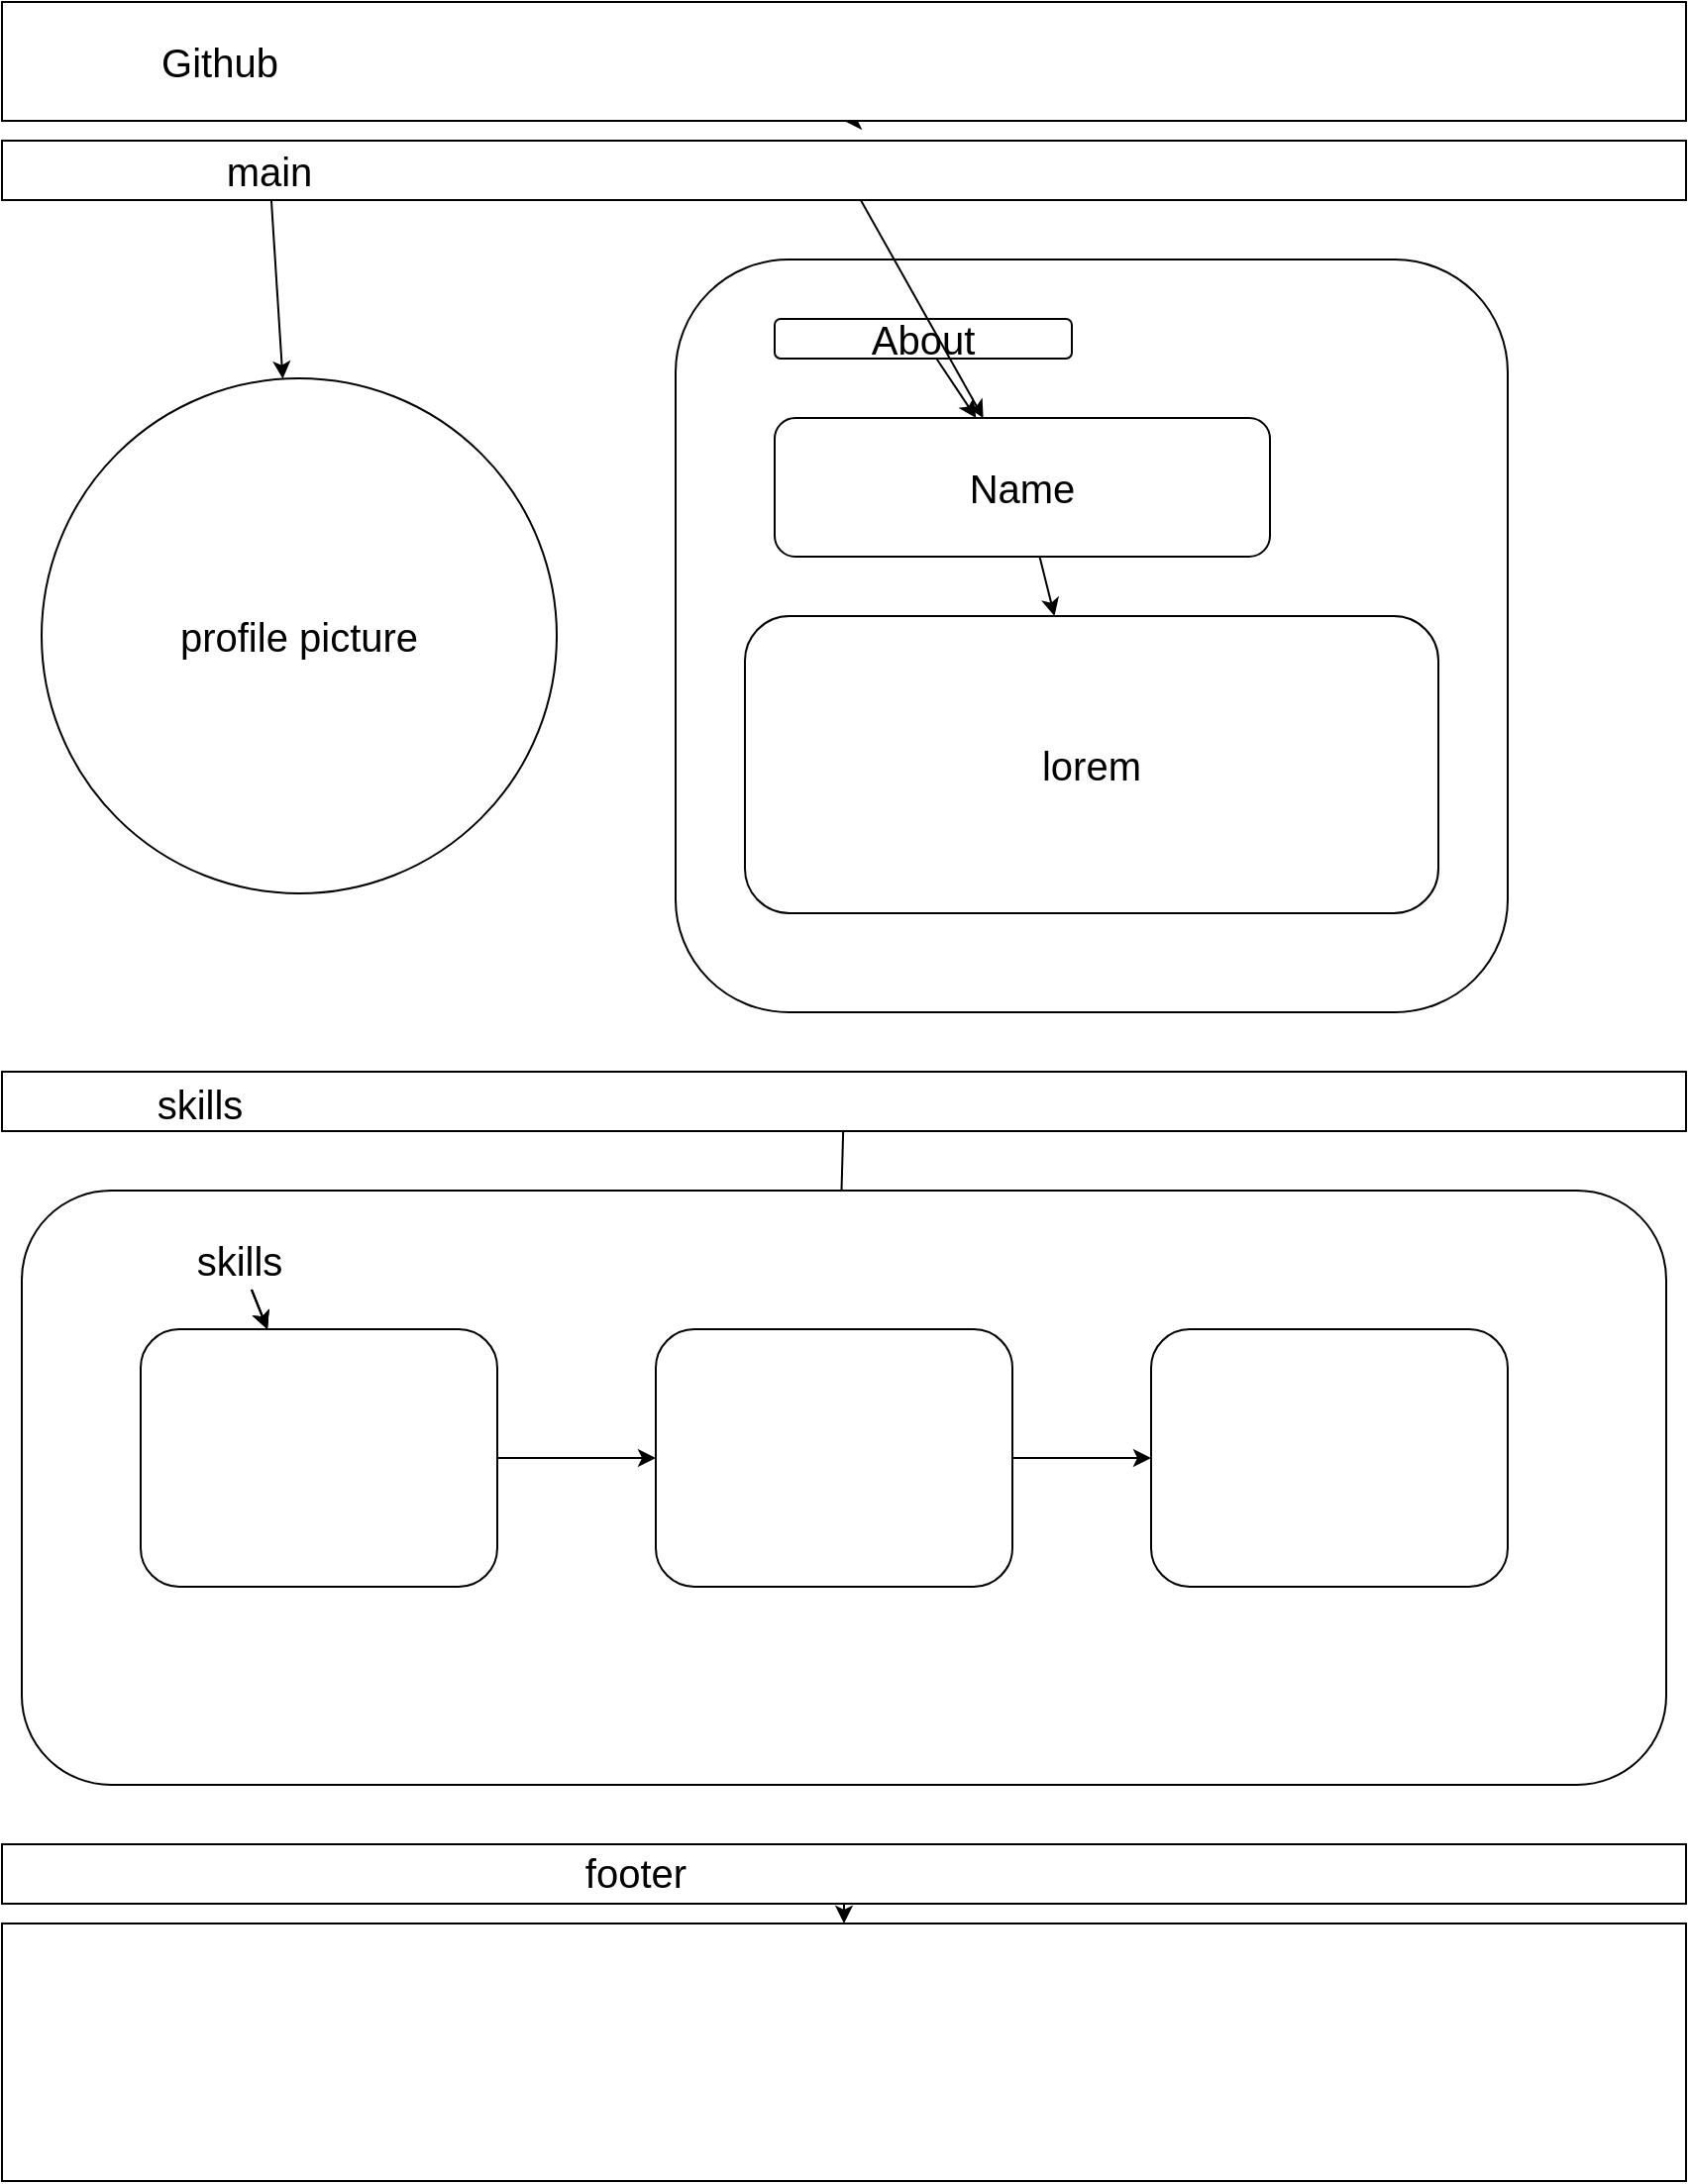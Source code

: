 <mxfile>
    <diagram id="7b3uRtiKCs_kJtsZ3370" name="Page-1">
        <mxGraphModel dx="996" dy="717" grid="1" gridSize="10" guides="1" tooltips="1" connect="1" arrows="1" fold="1" page="1" pageScale="1" pageWidth="850" pageHeight="1100" math="0" shadow="0">
            <root>
                <mxCell id="0"/>
                <mxCell id="1" parent="0"/>
                <mxCell id="42" value="" style="edgeStyle=none;html=1;fontSize=20;" edge="1" parent="1" source="4" target="23">
                    <mxGeometry relative="1" as="geometry"/>
                </mxCell>
                <mxCell id="4" value="" style="rounded=0;whiteSpace=wrap;html=1;" vertex="1" parent="1">
                    <mxGeometry y="540" width="850" height="30" as="geometry"/>
                </mxCell>
                <mxCell id="6" style="edgeStyle=none;html=1;fontSize=31;" edge="1" parent="1">
                    <mxGeometry relative="1" as="geometry">
                        <mxPoint x="425" y="60" as="targetPoint"/>
                        <mxPoint x="430" y="60" as="sourcePoint"/>
                    </mxGeometry>
                </mxCell>
                <mxCell id="2" value="" style="rounded=0;whiteSpace=wrap;html=1;" vertex="1" parent="1">
                    <mxGeometry width="850" height="60" as="geometry"/>
                </mxCell>
                <UserObject label="&lt;font style=&quot;font-size: 20px;&quot;&gt;Github&lt;/font&gt;" placeholders="1" name="Variable" id="5">
                    <mxCell style="text;html=1;strokeColor=none;fillColor=none;align=center;verticalAlign=middle;whiteSpace=wrap;overflow=hidden;" vertex="1" parent="1">
                        <mxGeometry x="40" y="6.25" width="140" height="47.5" as="geometry"/>
                    </mxCell>
                </UserObject>
                <mxCell id="7" value="profile picture" style="ellipse;whiteSpace=wrap;html=1;aspect=fixed;fontSize=20;" vertex="1" parent="1">
                    <mxGeometry x="20" y="190" width="260" height="260" as="geometry"/>
                </mxCell>
                <mxCell id="20" value="" style="rounded=1;whiteSpace=wrap;html=1;fontSize=20;" vertex="1" parent="1">
                    <mxGeometry x="10" y="600" width="830" height="300" as="geometry"/>
                </mxCell>
                <mxCell id="27" value="" style="edgeStyle=none;html=1;fontSize=20;" edge="1" parent="1" source="21" target="23">
                    <mxGeometry relative="1" as="geometry"/>
                </mxCell>
                <mxCell id="21" value="" style="rounded=1;whiteSpace=wrap;html=1;fontSize=20;" vertex="1" parent="1">
                    <mxGeometry x="70" y="670" width="180" height="130" as="geometry"/>
                </mxCell>
                <mxCell id="25" value="" style="edgeStyle=none;html=1;fontSize=20;" edge="1" parent="1" source="22" target="21">
                    <mxGeometry relative="1" as="geometry"/>
                </mxCell>
                <mxCell id="26" value="" style="edgeStyle=none;html=1;fontSize=20;" edge="1" parent="1" source="22" target="21">
                    <mxGeometry relative="1" as="geometry"/>
                </mxCell>
                <mxCell id="29" value="" style="edgeStyle=none;html=1;fontSize=20;" edge="1" parent="1" source="22" target="21">
                    <mxGeometry relative="1" as="geometry"/>
                </mxCell>
                <UserObject label="skills" placeholders="1" name="Variable" id="22">
                    <mxCell style="text;html=1;strokeColor=none;fillColor=none;align=center;verticalAlign=middle;whiteSpace=wrap;overflow=hidden;fontSize=20;" vertex="1" parent="1">
                        <mxGeometry x="70" y="620" width="100" height="30" as="geometry"/>
                    </mxCell>
                </UserObject>
                <mxCell id="28" value="" style="edgeStyle=none;html=1;fontSize=20;" edge="1" parent="1" source="23" target="24">
                    <mxGeometry relative="1" as="geometry"/>
                </mxCell>
                <mxCell id="23" value="" style="rounded=1;whiteSpace=wrap;html=1;fontSize=20;" vertex="1" parent="1">
                    <mxGeometry x="330" y="670" width="180" height="130" as="geometry"/>
                </mxCell>
                <mxCell id="24" value="" style="rounded=1;whiteSpace=wrap;html=1;fontSize=20;" vertex="1" parent="1">
                    <mxGeometry x="580" y="670" width="180" height="130" as="geometry"/>
                </mxCell>
                <mxCell id="30" value="" style="group" vertex="1" connectable="0" parent="1">
                    <mxGeometry x="340" y="130" width="420" height="380" as="geometry"/>
                </mxCell>
                <mxCell id="15" value="" style="rounded=1;whiteSpace=wrap;html=1;fontSize=20;" vertex="1" parent="30">
                    <mxGeometry width="420" height="380" as="geometry"/>
                </mxCell>
                <mxCell id="8" value="About" style="rounded=1;whiteSpace=wrap;html=1;fontSize=20;" vertex="1" parent="30">
                    <mxGeometry x="50" y="30" width="150" height="20" as="geometry"/>
                </mxCell>
                <mxCell id="10" value="Name" style="rounded=1;whiteSpace=wrap;html=1;fontSize=20;" vertex="1" parent="30">
                    <mxGeometry x="50" y="80" width="250" height="70" as="geometry"/>
                </mxCell>
                <mxCell id="12" value="" style="edgeStyle=none;html=1;fontSize=20;" edge="1" parent="30" source="8" target="10">
                    <mxGeometry relative="1" as="geometry"/>
                </mxCell>
                <mxCell id="13" value="lorem" style="rounded=1;whiteSpace=wrap;html=1;fontSize=20;" vertex="1" parent="30">
                    <mxGeometry x="35" y="180" width="350" height="150" as="geometry"/>
                </mxCell>
                <mxCell id="14" value="" style="edgeStyle=none;html=1;fontSize=20;" edge="1" parent="30" source="10" target="13">
                    <mxGeometry relative="1" as="geometry"/>
                </mxCell>
                <mxCell id="38" value="" style="edgeStyle=none;html=1;fontSize=20;" edge="1" parent="1" source="32" target="10">
                    <mxGeometry relative="1" as="geometry"/>
                </mxCell>
                <mxCell id="32" value="" style="rounded=0;whiteSpace=wrap;html=1;fontSize=20;" vertex="1" parent="1">
                    <mxGeometry y="70" width="850" height="30" as="geometry"/>
                </mxCell>
                <mxCell id="40" value="" style="edgeStyle=none;html=1;fontSize=20;" edge="1" parent="1" source="33" target="7">
                    <mxGeometry relative="1" as="geometry"/>
                </mxCell>
                <UserObject label="main" placeholders="1" name="Variable" id="33">
                    <mxCell style="text;html=1;strokeColor=none;fillColor=none;align=center;verticalAlign=middle;whiteSpace=wrap;overflow=hidden;fontSize=20;" vertex="1" parent="1">
                        <mxGeometry x="90" y="70" width="90" height="30" as="geometry"/>
                    </mxCell>
                </UserObject>
                <UserObject label="skills" placeholders="1" name="Variable" id="34">
                    <mxCell style="text;html=1;strokeColor=none;fillColor=none;align=center;verticalAlign=middle;whiteSpace=wrap;overflow=hidden;fontSize=20;" vertex="1" parent="1">
                        <mxGeometry x="60" y="542.5" width="80" height="25" as="geometry"/>
                    </mxCell>
                </UserObject>
                <mxCell id="49" value="" style="edgeStyle=none;html=1;fontSize=20;" edge="1" parent="1" source="43" target="48">
                    <mxGeometry relative="1" as="geometry"/>
                </mxCell>
                <mxCell id="43" value="" style="rounded=0;whiteSpace=wrap;html=1;fontSize=20;" vertex="1" parent="1">
                    <mxGeometry y="930" width="850" height="30" as="geometry"/>
                </mxCell>
                <UserObject label="footer" placeholders="1" name="Variable" id="44">
                    <mxCell style="text;html=1;strokeColor=none;fillColor=none;align=center;verticalAlign=middle;whiteSpace=wrap;overflow=hidden;fontSize=20;" vertex="1" parent="1">
                        <mxGeometry x="280" y="930" width="80" height="25" as="geometry"/>
                    </mxCell>
                </UserObject>
                <mxCell id="48" value="" style="rounded=0;whiteSpace=wrap;html=1;fontSize=20;" vertex="1" parent="1">
                    <mxGeometry y="970" width="850" height="130" as="geometry"/>
                </mxCell>
            </root>
        </mxGraphModel>
    </diagram>
</mxfile>